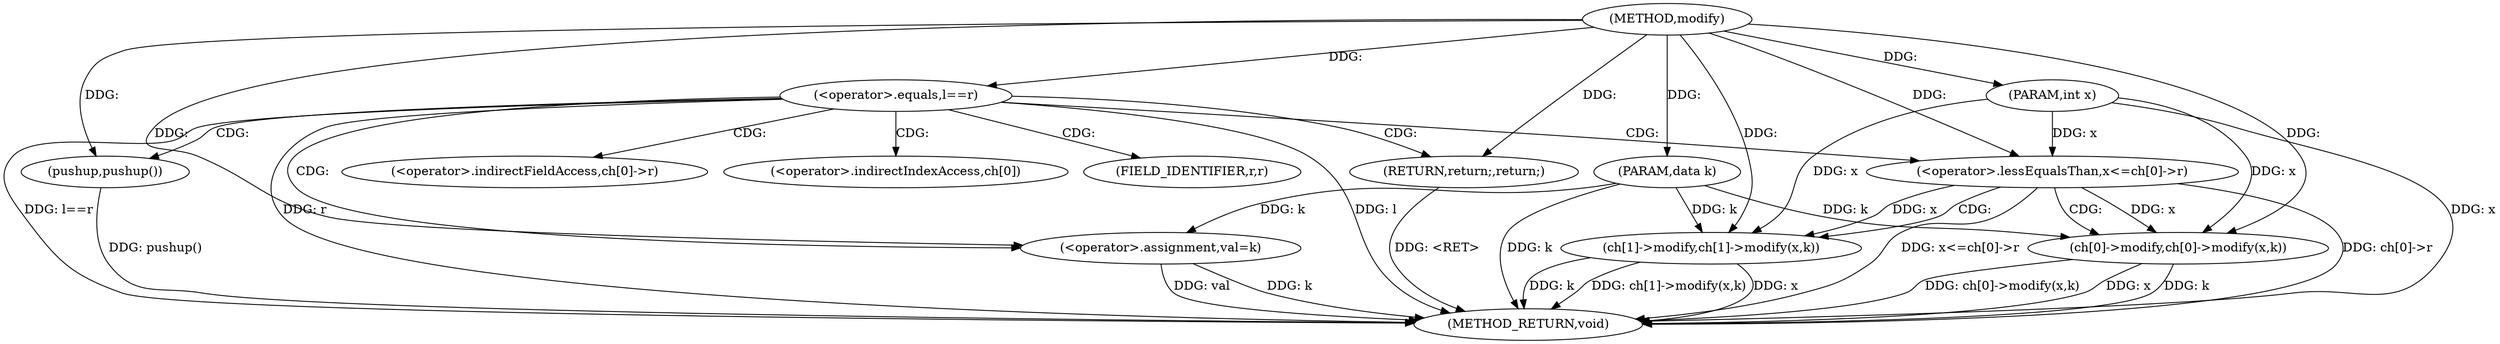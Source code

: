 digraph "modify" {  
"1000558" [label = "(METHOD,modify)" ]
"1000587" [label = "(METHOD_RETURN,void)" ]
"1000559" [label = "(PARAM,int x)" ]
"1000560" [label = "(PARAM,data k)" ]
"1000586" [label = "(pushup,pushup())" ]
"1000563" [label = "(<operator>.equals,l==r)" ]
"1000572" [label = "(<operator>.lessEqualsThan,x<=ch[0]->r)" ]
"1000579" [label = "(ch[0]->modify,ch[0]->modify(x,k))" ]
"1000567" [label = "(<operator>.assignment,val=k)" ]
"1000570" [label = "(RETURN,return;,return;)" ]
"1000583" [label = "(ch[1]->modify,ch[1]->modify(x,k))" ]
"1000574" [label = "(<operator>.indirectFieldAccess,ch[0]->r)" ]
"1000575" [label = "(<operator>.indirectIndexAccess,ch[0])" ]
"1000578" [label = "(FIELD_IDENTIFIER,r,r)" ]
  "1000559" -> "1000587"  [ label = "DDG: x"] 
  "1000560" -> "1000587"  [ label = "DDG: k"] 
  "1000563" -> "1000587"  [ label = "DDG: l"] 
  "1000563" -> "1000587"  [ label = "DDG: l==r"] 
  "1000572" -> "1000587"  [ label = "DDG: ch[0]->r"] 
  "1000572" -> "1000587"  [ label = "DDG: x<=ch[0]->r"] 
  "1000583" -> "1000587"  [ label = "DDG: x"] 
  "1000583" -> "1000587"  [ label = "DDG: k"] 
  "1000583" -> "1000587"  [ label = "DDG: ch[1]->modify(x,k)"] 
  "1000579" -> "1000587"  [ label = "DDG: x"] 
  "1000579" -> "1000587"  [ label = "DDG: k"] 
  "1000579" -> "1000587"  [ label = "DDG: ch[0]->modify(x,k)"] 
  "1000586" -> "1000587"  [ label = "DDG: pushup()"] 
  "1000567" -> "1000587"  [ label = "DDG: k"] 
  "1000570" -> "1000587"  [ label = "DDG: <RET>"] 
  "1000567" -> "1000587"  [ label = "DDG: val"] 
  "1000563" -> "1000587"  [ label = "DDG: r"] 
  "1000558" -> "1000559"  [ label = "DDG: "] 
  "1000558" -> "1000560"  [ label = "DDG: "] 
  "1000558" -> "1000586"  [ label = "DDG: "] 
  "1000558" -> "1000563"  [ label = "DDG: "] 
  "1000560" -> "1000567"  [ label = "DDG: k"] 
  "1000558" -> "1000567"  [ label = "DDG: "] 
  "1000558" -> "1000570"  [ label = "DDG: "] 
  "1000559" -> "1000572"  [ label = "DDG: x"] 
  "1000558" -> "1000572"  [ label = "DDG: "] 
  "1000572" -> "1000579"  [ label = "DDG: x"] 
  "1000559" -> "1000579"  [ label = "DDG: x"] 
  "1000558" -> "1000579"  [ label = "DDG: "] 
  "1000560" -> "1000579"  [ label = "DDG: k"] 
  "1000572" -> "1000583"  [ label = "DDG: x"] 
  "1000559" -> "1000583"  [ label = "DDG: x"] 
  "1000558" -> "1000583"  [ label = "DDG: "] 
  "1000560" -> "1000583"  [ label = "DDG: k"] 
  "1000563" -> "1000570"  [ label = "CDG: "] 
  "1000563" -> "1000572"  [ label = "CDG: "] 
  "1000563" -> "1000586"  [ label = "CDG: "] 
  "1000563" -> "1000567"  [ label = "CDG: "] 
  "1000563" -> "1000578"  [ label = "CDG: "] 
  "1000563" -> "1000575"  [ label = "CDG: "] 
  "1000563" -> "1000574"  [ label = "CDG: "] 
  "1000572" -> "1000579"  [ label = "CDG: "] 
  "1000572" -> "1000583"  [ label = "CDG: "] 
}
